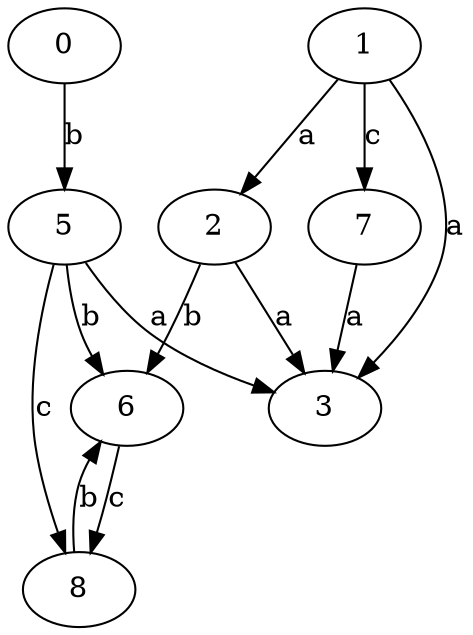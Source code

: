 strict digraph  {
2;
3;
0;
5;
6;
7;
8;
1;
2 -> 3  [label=a];
2 -> 6  [label=b];
0 -> 5  [label=b];
5 -> 3  [label=a];
5 -> 6  [label=b];
5 -> 8  [label=c];
6 -> 8  [label=c];
7 -> 3  [label=a];
8 -> 6  [label=b];
1 -> 2  [label=a];
1 -> 3  [label=a];
1 -> 7  [label=c];
}
